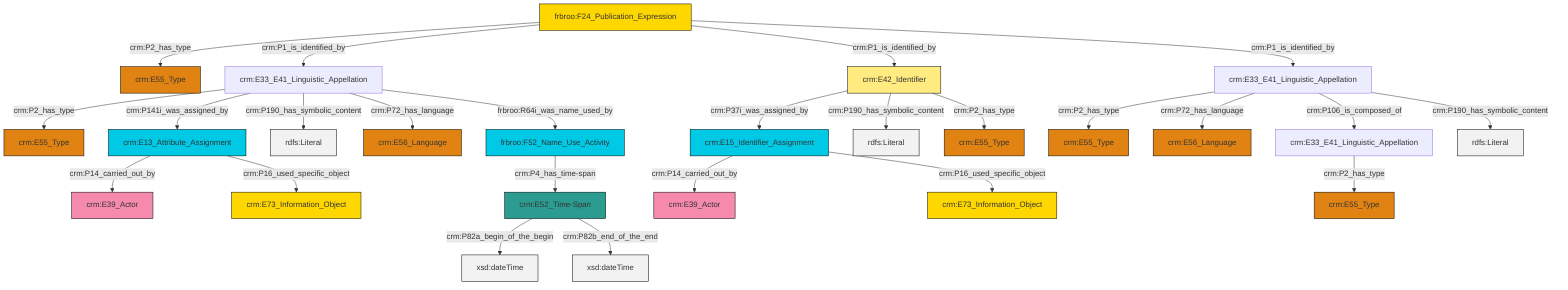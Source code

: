 graph TD
classDef Literal fill:#f2f2f2,stroke:#000000;
classDef CRM_Entity fill:#FFFFFF,stroke:#000000;
classDef Temporal_Entity fill:#00C9E6, stroke:#000000;
classDef Type fill:#E18312, stroke:#000000;
classDef Time-Span fill:#2C9C91, stroke:#000000;
classDef Appellation fill:#FFEB7F, stroke:#000000;
classDef Place fill:#008836, stroke:#000000;
classDef Persistent_Item fill:#B266B2, stroke:#000000;
classDef Conceptual_Object fill:#FFD700, stroke:#000000;
classDef Physical_Thing fill:#D2B48C, stroke:#000000;
classDef Actor fill:#f58aad, stroke:#000000;
classDef PC_Classes fill:#4ce600, stroke:#000000;
classDef Multi fill:#cccccc,stroke:#000000;

2["crm:E42_Identifier"]:::Appellation -->|crm:P37i_was_assigned_by| 3["crm:E15_Identifier_Assignment"]:::Temporal_Entity
4["frbroo:F24_Publication_Expression"]:::Conceptual_Object -->|crm:P2_has_type| 5["crm:E55_Type"]:::Type
6["crm:E33_E41_Linguistic_Appellation"]:::Default -->|crm:P2_has_type| 7["crm:E55_Type"]:::Type
3["crm:E15_Identifier_Assignment"]:::Temporal_Entity -->|crm:P14_carried_out_by| 8["crm:E39_Actor"]:::Actor
3["crm:E15_Identifier_Assignment"]:::Temporal_Entity -->|crm:P16_used_specific_object| 14["crm:E73_Information_Object"]:::Conceptual_Object
2["crm:E42_Identifier"]:::Appellation -->|crm:P190_has_symbolic_content| 22[rdfs:Literal]:::Literal
4["frbroo:F24_Publication_Expression"]:::Conceptual_Object -->|crm:P1_is_identified_by| 6["crm:E33_E41_Linguistic_Appellation"]:::Default
25["frbroo:F52_Name_Use_Activity"]:::Temporal_Entity -->|crm:P4_has_time-span| 26["crm:E52_Time-Span"]:::Time-Span
27["crm:E33_E41_Linguistic_Appellation"]:::Default -->|crm:P2_has_type| 0["crm:E55_Type"]:::Type
30["crm:E13_Attribute_Assignment"]:::Temporal_Entity -->|crm:P14_carried_out_by| 31["crm:E39_Actor"]:::Actor
6["crm:E33_E41_Linguistic_Appellation"]:::Default -->|crm:P141i_was_assigned_by| 30["crm:E13_Attribute_Assignment"]:::Temporal_Entity
30["crm:E13_Attribute_Assignment"]:::Temporal_Entity -->|crm:P16_used_specific_object| 16["crm:E73_Information_Object"]:::Conceptual_Object
6["crm:E33_E41_Linguistic_Appellation"]:::Default -->|crm:P190_has_symbolic_content| 33[rdfs:Literal]:::Literal
26["crm:E52_Time-Span"]:::Time-Span -->|crm:P82a_begin_of_the_begin| 34[xsd:dateTime]:::Literal
6["crm:E33_E41_Linguistic_Appellation"]:::Default -->|crm:P72_has_language| 12["crm:E56_Language"]:::Type
27["crm:E33_E41_Linguistic_Appellation"]:::Default -->|crm:P72_has_language| 37["crm:E56_Language"]:::Type
4["frbroo:F24_Publication_Expression"]:::Conceptual_Object -->|crm:P1_is_identified_by| 2["crm:E42_Identifier"]:::Appellation
38["crm:E33_E41_Linguistic_Appellation"]:::Default -->|crm:P2_has_type| 23["crm:E55_Type"]:::Type
27["crm:E33_E41_Linguistic_Appellation"]:::Default -->|crm:P106_is_composed_of| 38["crm:E33_E41_Linguistic_Appellation"]:::Default
4["frbroo:F24_Publication_Expression"]:::Conceptual_Object -->|crm:P1_is_identified_by| 27["crm:E33_E41_Linguistic_Appellation"]:::Default
6["crm:E33_E41_Linguistic_Appellation"]:::Default -->|frbroo:R64i_was_name_used_by| 25["frbroo:F52_Name_Use_Activity"]:::Temporal_Entity
2["crm:E42_Identifier"]:::Appellation -->|crm:P2_has_type| 18["crm:E55_Type"]:::Type
26["crm:E52_Time-Span"]:::Time-Span -->|crm:P82b_end_of_the_end| 45[xsd:dateTime]:::Literal
27["crm:E33_E41_Linguistic_Appellation"]:::Default -->|crm:P190_has_symbolic_content| 46[rdfs:Literal]:::Literal